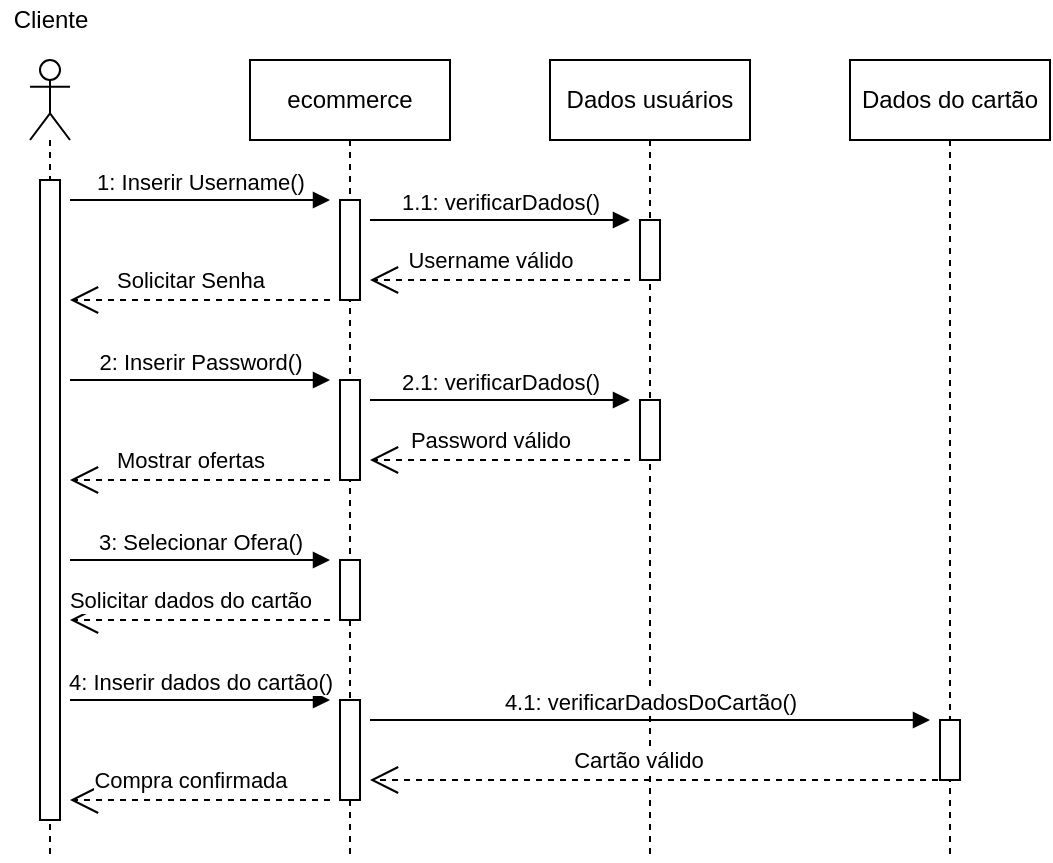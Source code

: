 <mxfile version="16.2.6" type="device"><diagram id="56ybexQgcttmAfl8Alix" name="Page-1"><mxGraphModel dx="1038" dy="585" grid="1" gridSize="10" guides="1" tooltips="1" connect="1" arrows="1" fold="1" page="1" pageScale="1" pageWidth="827" pageHeight="1169" math="0" shadow="0"><root><mxCell id="0"/><mxCell id="1" parent="0"/><mxCell id="FvIKHbTT-EEu2O9pzTQh-1" value="" style="shape=umlLifeline;participant=umlActor;perimeter=lifelinePerimeter;whiteSpace=wrap;html=1;container=1;collapsible=0;recursiveResize=0;verticalAlign=top;spacingTop=36;outlineConnect=0;" vertex="1" parent="1"><mxGeometry x="30" y="40" width="20" height="400" as="geometry"/></mxCell><mxCell id="FvIKHbTT-EEu2O9pzTQh-6" value="" style="html=1;points=[];perimeter=orthogonalPerimeter;" vertex="1" parent="FvIKHbTT-EEu2O9pzTQh-1"><mxGeometry x="5" y="60" width="10" height="320" as="geometry"/></mxCell><mxCell id="FvIKHbTT-EEu2O9pzTQh-2" value="Cliente" style="text;html=1;align=center;verticalAlign=middle;resizable=0;points=[];autosize=1;strokeColor=none;fillColor=none;" vertex="1" parent="1"><mxGeometry x="15" y="10" width="50" height="20" as="geometry"/></mxCell><mxCell id="FvIKHbTT-EEu2O9pzTQh-3" value="ecommerce" style="shape=umlLifeline;perimeter=lifelinePerimeter;whiteSpace=wrap;html=1;container=1;collapsible=0;recursiveResize=0;outlineConnect=0;" vertex="1" parent="1"><mxGeometry x="140" y="40" width="100" height="400" as="geometry"/></mxCell><mxCell id="FvIKHbTT-EEu2O9pzTQh-7" value="" style="html=1;points=[];perimeter=orthogonalPerimeter;" vertex="1" parent="FvIKHbTT-EEu2O9pzTQh-3"><mxGeometry x="45" y="70" width="10" height="50" as="geometry"/></mxCell><mxCell id="FvIKHbTT-EEu2O9pzTQh-18" value="&lt;span style=&quot;color: rgba(0 , 0 , 0 , 0) ; font-family: monospace ; font-size: 0px&quot;&gt;%3CmxGraphModel%3E%3Croot%3E%3CmxCell%20id%3D%220%22%2F%3E%3CmxCell%20id%3D%221%22%20parent%3D%220%22%2F%3E%3CmxCell%20id%3D%222%22%20value%3D%22%22%20style%3D%22html%3D1%3Bpoints%3D%5B%5D%3Bperimeter%3DorthogonalPerimeter%3B%22%20vertex%3D%221%22%20parent%3D%221%22%3E%3CmxGeometry%20x%3D%22185%22%20y%3D%22200%22%20width%3D%2210%22%20height%3D%2250%22%20as%3D%22geometry%22%2F%3E%3C%2FmxCell%3E%3C%2Froot%3E%3C%2FmxGraphModel%3E&lt;/span&gt;" style="html=1;points=[];perimeter=orthogonalPerimeter;" vertex="1" parent="FvIKHbTT-EEu2O9pzTQh-3"><mxGeometry x="45" y="160" width="10" height="50" as="geometry"/></mxCell><mxCell id="FvIKHbTT-EEu2O9pzTQh-23" value="" style="html=1;points=[];perimeter=orthogonalPerimeter;" vertex="1" parent="FvIKHbTT-EEu2O9pzTQh-3"><mxGeometry x="45" y="250" width="10" height="30" as="geometry"/></mxCell><mxCell id="FvIKHbTT-EEu2O9pzTQh-26" value="" style="html=1;points=[];perimeter=orthogonalPerimeter;" vertex="1" parent="FvIKHbTT-EEu2O9pzTQh-3"><mxGeometry x="45" y="320" width="10" height="50" as="geometry"/></mxCell><mxCell id="FvIKHbTT-EEu2O9pzTQh-4" value="Dados do cartão" style="shape=umlLifeline;perimeter=lifelinePerimeter;whiteSpace=wrap;html=1;container=1;collapsible=0;recursiveResize=0;outlineConnect=0;" vertex="1" parent="1"><mxGeometry x="440" y="40" width="100" height="400" as="geometry"/></mxCell><mxCell id="FvIKHbTT-EEu2O9pzTQh-28" value="" style="html=1;points=[];perimeter=orthogonalPerimeter;" vertex="1" parent="FvIKHbTT-EEu2O9pzTQh-4"><mxGeometry x="45" y="330" width="10" height="30" as="geometry"/></mxCell><mxCell id="FvIKHbTT-EEu2O9pzTQh-5" value="Dados usuários" style="shape=umlLifeline;perimeter=lifelinePerimeter;whiteSpace=wrap;html=1;container=1;collapsible=0;recursiveResize=0;outlineConnect=0;" vertex="1" parent="1"><mxGeometry x="290" y="40" width="100" height="400" as="geometry"/></mxCell><mxCell id="FvIKHbTT-EEu2O9pzTQh-11" value="" style="html=1;points=[];perimeter=orthogonalPerimeter;" vertex="1" parent="FvIKHbTT-EEu2O9pzTQh-5"><mxGeometry x="45" y="80" width="10" height="30" as="geometry"/></mxCell><mxCell id="FvIKHbTT-EEu2O9pzTQh-21" value="" style="html=1;points=[];perimeter=orthogonalPerimeter;" vertex="1" parent="FvIKHbTT-EEu2O9pzTQh-5"><mxGeometry x="45" y="170" width="10" height="30" as="geometry"/></mxCell><mxCell id="FvIKHbTT-EEu2O9pzTQh-10" value="1: Inserir Username()" style="html=1;verticalAlign=bottom;endArrow=block;rounded=0;" edge="1" parent="1"><mxGeometry width="80" relative="1" as="geometry"><mxPoint x="50" y="110" as="sourcePoint"/><mxPoint x="180" y="110" as="targetPoint"/></mxGeometry></mxCell><mxCell id="FvIKHbTT-EEu2O9pzTQh-12" value="1.1: verificarDados()" style="html=1;verticalAlign=bottom;endArrow=block;rounded=0;" edge="1" parent="1"><mxGeometry width="80" relative="1" as="geometry"><mxPoint x="200" y="120" as="sourcePoint"/><mxPoint x="330" y="120" as="targetPoint"/></mxGeometry></mxCell><mxCell id="FvIKHbTT-EEu2O9pzTQh-13" value="Username válido" style="endArrow=open;endSize=12;dashed=1;html=1;rounded=0;" edge="1" parent="1"><mxGeometry x="0.077" y="-10" width="160" relative="1" as="geometry"><mxPoint x="330" y="150" as="sourcePoint"/><mxPoint x="200" y="150" as="targetPoint"/><mxPoint as="offset"/></mxGeometry></mxCell><mxCell id="FvIKHbTT-EEu2O9pzTQh-14" value="Solicitar Senha" style="endArrow=open;endSize=12;dashed=1;html=1;rounded=0;" edge="1" parent="1"><mxGeometry x="0.077" y="-10" width="160" relative="1" as="geometry"><mxPoint x="180" y="160" as="sourcePoint"/><mxPoint x="50" y="160" as="targetPoint"/><mxPoint as="offset"/></mxGeometry></mxCell><mxCell id="FvIKHbTT-EEu2O9pzTQh-16" value="2: Inserir Password()" style="html=1;verticalAlign=bottom;endArrow=block;rounded=0;" edge="1" parent="1"><mxGeometry width="80" relative="1" as="geometry"><mxPoint x="50" y="200" as="sourcePoint"/><mxPoint x="180" y="200" as="targetPoint"/></mxGeometry></mxCell><mxCell id="FvIKHbTT-EEu2O9pzTQh-17" value="Mostrar ofertas" style="endArrow=open;endSize=12;dashed=1;html=1;rounded=0;" edge="1" parent="1"><mxGeometry x="0.077" y="-10" width="160" relative="1" as="geometry"><mxPoint x="180" y="250" as="sourcePoint"/><mxPoint x="50" y="250" as="targetPoint"/><mxPoint as="offset"/></mxGeometry></mxCell><mxCell id="FvIKHbTT-EEu2O9pzTQh-19" value="2.1: verificarDados()" style="html=1;verticalAlign=bottom;endArrow=block;rounded=0;" edge="1" parent="1"><mxGeometry width="80" relative="1" as="geometry"><mxPoint x="200" y="210" as="sourcePoint"/><mxPoint x="330" y="210" as="targetPoint"/></mxGeometry></mxCell><mxCell id="FvIKHbTT-EEu2O9pzTQh-20" value="Password válido" style="endArrow=open;endSize=12;dashed=1;html=1;rounded=0;" edge="1" parent="1"><mxGeometry x="0.077" y="-10" width="160" relative="1" as="geometry"><mxPoint x="330" y="240" as="sourcePoint"/><mxPoint x="200" y="240" as="targetPoint"/><mxPoint as="offset"/></mxGeometry></mxCell><mxCell id="FvIKHbTT-EEu2O9pzTQh-22" value="3: Selecionar Ofera()" style="html=1;verticalAlign=bottom;endArrow=block;rounded=0;" edge="1" parent="1"><mxGeometry width="80" relative="1" as="geometry"><mxPoint x="50" y="290" as="sourcePoint"/><mxPoint x="180" y="290" as="targetPoint"/></mxGeometry></mxCell><mxCell id="FvIKHbTT-EEu2O9pzTQh-24" value="Solicitar dados do cartão" style="endArrow=open;endSize=12;dashed=1;html=1;rounded=0;" edge="1" parent="1"><mxGeometry x="0.077" y="-10" width="160" relative="1" as="geometry"><mxPoint x="180" y="320" as="sourcePoint"/><mxPoint x="50" y="320" as="targetPoint"/><mxPoint as="offset"/></mxGeometry></mxCell><mxCell id="FvIKHbTT-EEu2O9pzTQh-25" value="4: Inserir dados do cartão()" style="html=1;verticalAlign=bottom;endArrow=block;rounded=0;" edge="1" parent="1"><mxGeometry width="80" relative="1" as="geometry"><mxPoint x="50" y="360" as="sourcePoint"/><mxPoint x="180" y="360" as="targetPoint"/></mxGeometry></mxCell><mxCell id="FvIKHbTT-EEu2O9pzTQh-27" value="4.1: verificarDadosDoCartão()" style="html=1;verticalAlign=bottom;endArrow=block;rounded=0;" edge="1" parent="1"><mxGeometry width="80" relative="1" as="geometry"><mxPoint x="200" y="370" as="sourcePoint"/><mxPoint x="480" y="370" as="targetPoint"/></mxGeometry></mxCell><mxCell id="FvIKHbTT-EEu2O9pzTQh-29" value="Cartão válido" style="endArrow=open;endSize=12;dashed=1;html=1;rounded=0;" edge="1" parent="1"><mxGeometry x="0.077" y="-10" width="160" relative="1" as="geometry"><mxPoint x="490" y="400" as="sourcePoint"/><mxPoint x="200" y="400" as="targetPoint"/><mxPoint as="offset"/></mxGeometry></mxCell><mxCell id="FvIKHbTT-EEu2O9pzTQh-30" value="Compra confirmada" style="endArrow=open;endSize=12;dashed=1;html=1;rounded=0;" edge="1" parent="1"><mxGeometry x="0.077" y="-10" width="160" relative="1" as="geometry"><mxPoint x="180" y="410" as="sourcePoint"/><mxPoint x="50" y="410" as="targetPoint"/><mxPoint as="offset"/></mxGeometry></mxCell></root></mxGraphModel></diagram></mxfile>